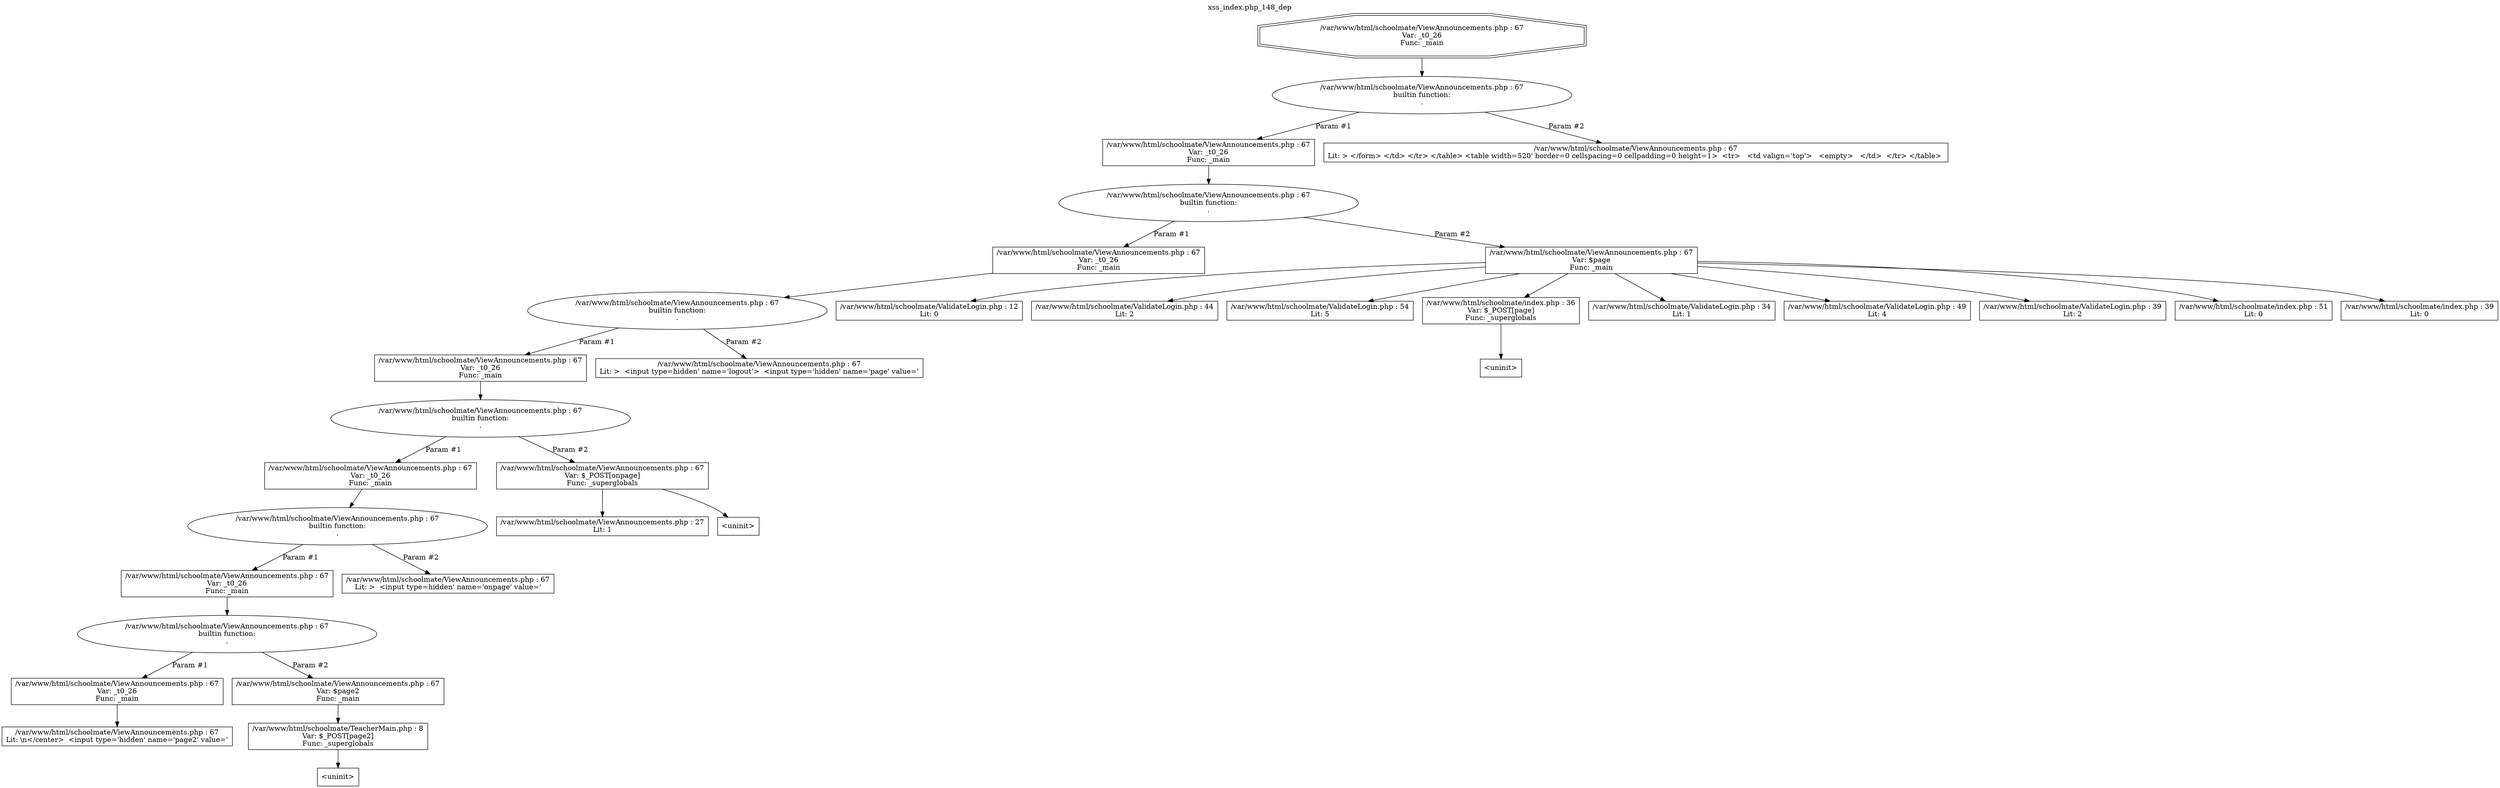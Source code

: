 digraph cfg {
  label="xss_index.php_148_dep";
  labelloc=t;
  n1 [shape=doubleoctagon, label="/var/www/html/schoolmate/ViewAnnouncements.php : 67\nVar: _t0_26\nFunc: _main\n"];
  n2 [shape=ellipse, label="/var/www/html/schoolmate/ViewAnnouncements.php : 67\nbuiltin function:\n.\n"];
  n3 [shape=box, label="/var/www/html/schoolmate/ViewAnnouncements.php : 67\nVar: _t0_26\nFunc: _main\n"];
  n4 [shape=ellipse, label="/var/www/html/schoolmate/ViewAnnouncements.php : 67\nbuiltin function:\n.\n"];
  n5 [shape=box, label="/var/www/html/schoolmate/ViewAnnouncements.php : 67\nVar: _t0_26\nFunc: _main\n"];
  n6 [shape=ellipse, label="/var/www/html/schoolmate/ViewAnnouncements.php : 67\nbuiltin function:\n.\n"];
  n7 [shape=box, label="/var/www/html/schoolmate/ViewAnnouncements.php : 67\nVar: _t0_26\nFunc: _main\n"];
  n8 [shape=ellipse, label="/var/www/html/schoolmate/ViewAnnouncements.php : 67\nbuiltin function:\n.\n"];
  n9 [shape=box, label="/var/www/html/schoolmate/ViewAnnouncements.php : 67\nVar: _t0_26\nFunc: _main\n"];
  n10 [shape=ellipse, label="/var/www/html/schoolmate/ViewAnnouncements.php : 67\nbuiltin function:\n.\n"];
  n11 [shape=box, label="/var/www/html/schoolmate/ViewAnnouncements.php : 67\nVar: _t0_26\nFunc: _main\n"];
  n12 [shape=ellipse, label="/var/www/html/schoolmate/ViewAnnouncements.php : 67\nbuiltin function:\n.\n"];
  n13 [shape=box, label="/var/www/html/schoolmate/ViewAnnouncements.php : 67\nVar: _t0_26\nFunc: _main\n"];
  n14 [shape=box, label="/var/www/html/schoolmate/ViewAnnouncements.php : 67\nLit: \\n</center>  <input type='hidden' name='page2' value='\n"];
  n15 [shape=box, label="/var/www/html/schoolmate/ViewAnnouncements.php : 67\nVar: $page2\nFunc: _main\n"];
  n16 [shape=box, label="/var/www/html/schoolmate/TeacherMain.php : 8\nVar: $_POST[page2]\nFunc: _superglobals\n"];
  n17 [shape=box, label="<uninit>"];
  n18 [shape=box, label="/var/www/html/schoolmate/ViewAnnouncements.php : 67\nLit: >  <input type=hidden' name='onpage' value='\n"];
  n19 [shape=box, label="/var/www/html/schoolmate/ViewAnnouncements.php : 67\nVar: $_POST[onpage]\nFunc: _superglobals\n"];
  n20 [shape=box, label="/var/www/html/schoolmate/ViewAnnouncements.php : 27\nLit: 1\n"];
  n21 [shape=box, label="<uninit>"];
  n22 [shape=box, label="/var/www/html/schoolmate/ViewAnnouncements.php : 67\nLit: >  <input type=hidden' name='logout'>  <input type='hidden' name='page' value='\n"];
  n23 [shape=box, label="/var/www/html/schoolmate/ViewAnnouncements.php : 67\nVar: $page\nFunc: _main\n"];
  n24 [shape=box, label="/var/www/html/schoolmate/ValidateLogin.php : 12\nLit: 0\n"];
  n25 [shape=box, label="/var/www/html/schoolmate/ValidateLogin.php : 44\nLit: 2\n"];
  n26 [shape=box, label="/var/www/html/schoolmate/ValidateLogin.php : 54\nLit: 5\n"];
  n27 [shape=box, label="/var/www/html/schoolmate/index.php : 36\nVar: $_POST[page]\nFunc: _superglobals\n"];
  n28 [shape=box, label="<uninit>"];
  n29 [shape=box, label="/var/www/html/schoolmate/ValidateLogin.php : 34\nLit: 1\n"];
  n30 [shape=box, label="/var/www/html/schoolmate/ValidateLogin.php : 49\nLit: 4\n"];
  n31 [shape=box, label="/var/www/html/schoolmate/ValidateLogin.php : 39\nLit: 2\n"];
  n32 [shape=box, label="/var/www/html/schoolmate/index.php : 51\nLit: 0\n"];
  n33 [shape=box, label="/var/www/html/schoolmate/index.php : 39\nLit: 0\n"];
  n34 [shape=box, label="/var/www/html/schoolmate/ViewAnnouncements.php : 67\nLit: > </form> </td> </tr> </table> <table width=520' border=0 cellspacing=0 cellpadding=0 height=1>  <tr>   <td valign='top'>   <empty>   </td>  </tr> </table> \n"];
  n1 -> n2;
  n3 -> n4;
  n5 -> n6;
  n7 -> n8;
  n9 -> n10;
  n11 -> n12;
  n13 -> n14;
  n12 -> n13[label="Param #1"];
  n12 -> n15[label="Param #2"];
  n16 -> n17;
  n15 -> n16;
  n10 -> n11[label="Param #1"];
  n10 -> n18[label="Param #2"];
  n8 -> n9[label="Param #1"];
  n8 -> n19[label="Param #2"];
  n19 -> n20;
  n19 -> n21;
  n6 -> n7[label="Param #1"];
  n6 -> n22[label="Param #2"];
  n4 -> n5[label="Param #1"];
  n4 -> n23[label="Param #2"];
  n23 -> n24;
  n23 -> n25;
  n23 -> n26;
  n23 -> n27;
  n23 -> n29;
  n23 -> n30;
  n23 -> n31;
  n23 -> n32;
  n23 -> n33;
  n27 -> n28;
  n2 -> n3[label="Param #1"];
  n2 -> n34[label="Param #2"];
}
